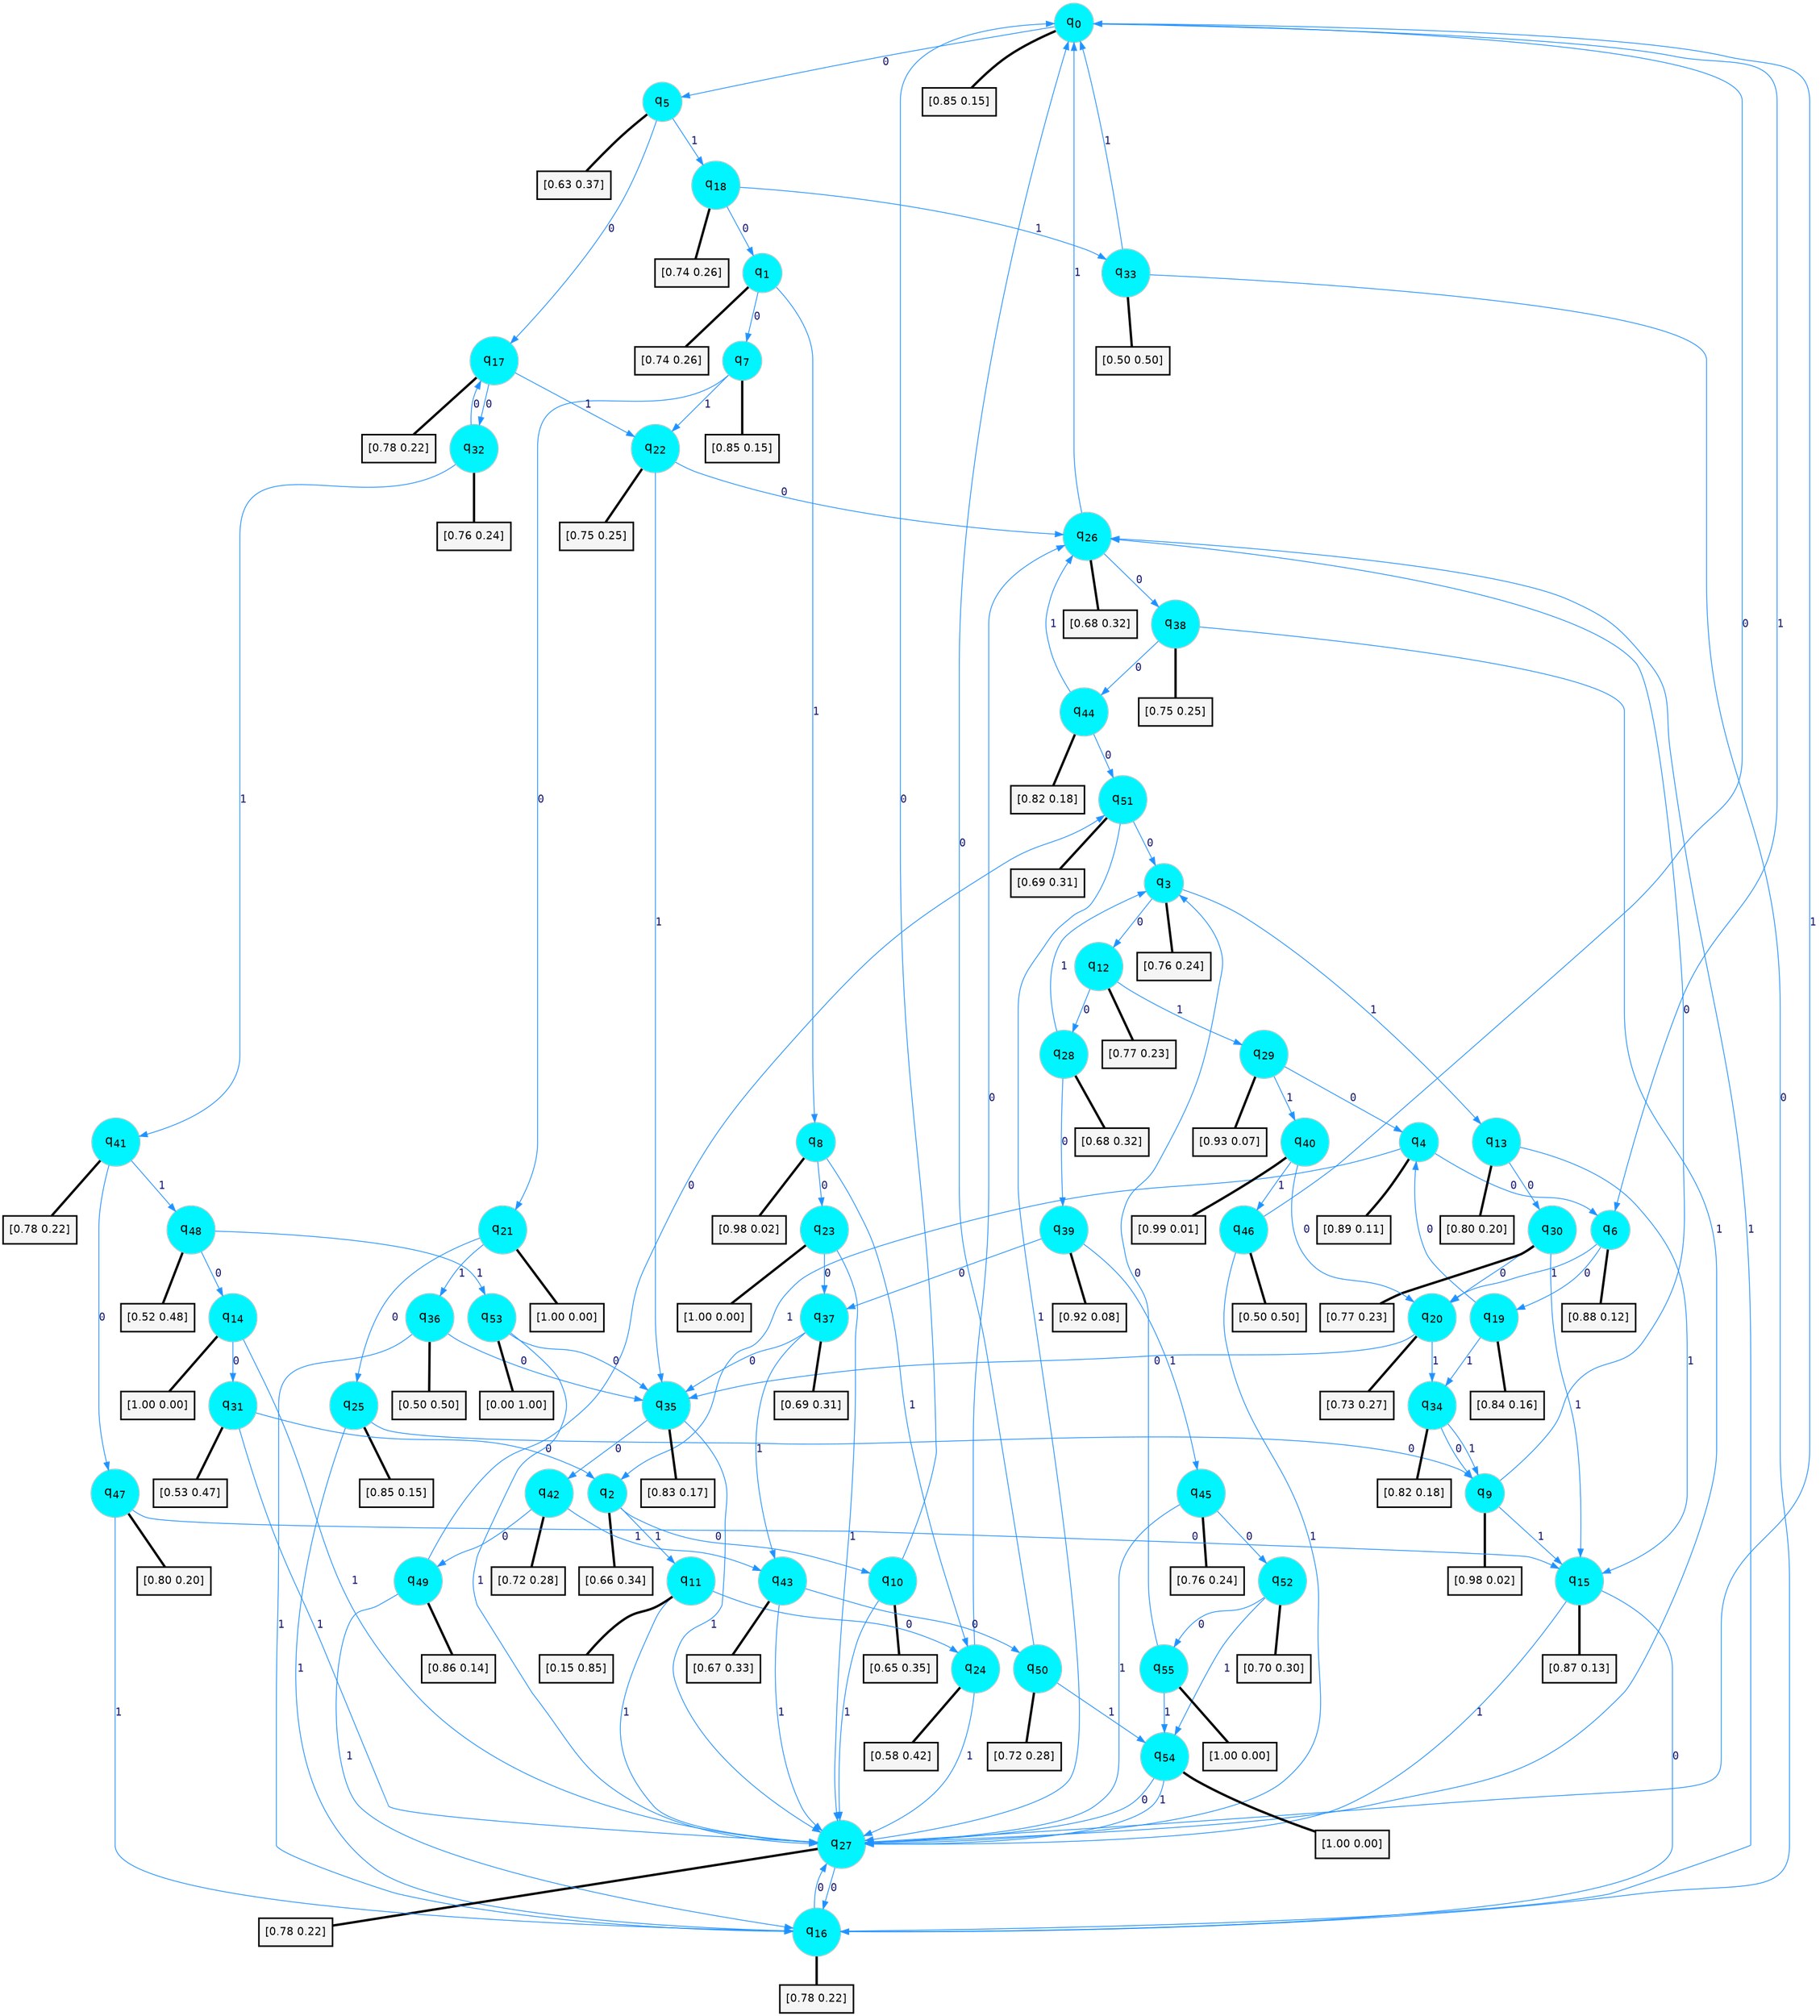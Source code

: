 digraph G {
graph [
bgcolor=transparent, dpi=300, rankdir=TD, size="40,25"];
node [
color=gray, fillcolor=turquoise1, fontcolor=black, fontname=Helvetica, fontsize=16, fontweight=bold, shape=circle, style=filled];
edge [
arrowsize=1, color=dodgerblue1, fontcolor=midnightblue, fontname=courier, fontweight=bold, penwidth=1, style=solid, weight=20];
0[label=<q<SUB>0</SUB>>];
1[label=<q<SUB>1</SUB>>];
2[label=<q<SUB>2</SUB>>];
3[label=<q<SUB>3</SUB>>];
4[label=<q<SUB>4</SUB>>];
5[label=<q<SUB>5</SUB>>];
6[label=<q<SUB>6</SUB>>];
7[label=<q<SUB>7</SUB>>];
8[label=<q<SUB>8</SUB>>];
9[label=<q<SUB>9</SUB>>];
10[label=<q<SUB>10</SUB>>];
11[label=<q<SUB>11</SUB>>];
12[label=<q<SUB>12</SUB>>];
13[label=<q<SUB>13</SUB>>];
14[label=<q<SUB>14</SUB>>];
15[label=<q<SUB>15</SUB>>];
16[label=<q<SUB>16</SUB>>];
17[label=<q<SUB>17</SUB>>];
18[label=<q<SUB>18</SUB>>];
19[label=<q<SUB>19</SUB>>];
20[label=<q<SUB>20</SUB>>];
21[label=<q<SUB>21</SUB>>];
22[label=<q<SUB>22</SUB>>];
23[label=<q<SUB>23</SUB>>];
24[label=<q<SUB>24</SUB>>];
25[label=<q<SUB>25</SUB>>];
26[label=<q<SUB>26</SUB>>];
27[label=<q<SUB>27</SUB>>];
28[label=<q<SUB>28</SUB>>];
29[label=<q<SUB>29</SUB>>];
30[label=<q<SUB>30</SUB>>];
31[label=<q<SUB>31</SUB>>];
32[label=<q<SUB>32</SUB>>];
33[label=<q<SUB>33</SUB>>];
34[label=<q<SUB>34</SUB>>];
35[label=<q<SUB>35</SUB>>];
36[label=<q<SUB>36</SUB>>];
37[label=<q<SUB>37</SUB>>];
38[label=<q<SUB>38</SUB>>];
39[label=<q<SUB>39</SUB>>];
40[label=<q<SUB>40</SUB>>];
41[label=<q<SUB>41</SUB>>];
42[label=<q<SUB>42</SUB>>];
43[label=<q<SUB>43</SUB>>];
44[label=<q<SUB>44</SUB>>];
45[label=<q<SUB>45</SUB>>];
46[label=<q<SUB>46</SUB>>];
47[label=<q<SUB>47</SUB>>];
48[label=<q<SUB>48</SUB>>];
49[label=<q<SUB>49</SUB>>];
50[label=<q<SUB>50</SUB>>];
51[label=<q<SUB>51</SUB>>];
52[label=<q<SUB>52</SUB>>];
53[label=<q<SUB>53</SUB>>];
54[label=<q<SUB>54</SUB>>];
55[label=<q<SUB>55</SUB>>];
56[label="[0.85 0.15]", shape=box,fontcolor=black, fontname=Helvetica, fontsize=14, penwidth=2, fillcolor=whitesmoke,color=black];
57[label="[0.74 0.26]", shape=box,fontcolor=black, fontname=Helvetica, fontsize=14, penwidth=2, fillcolor=whitesmoke,color=black];
58[label="[0.66 0.34]", shape=box,fontcolor=black, fontname=Helvetica, fontsize=14, penwidth=2, fillcolor=whitesmoke,color=black];
59[label="[0.76 0.24]", shape=box,fontcolor=black, fontname=Helvetica, fontsize=14, penwidth=2, fillcolor=whitesmoke,color=black];
60[label="[0.89 0.11]", shape=box,fontcolor=black, fontname=Helvetica, fontsize=14, penwidth=2, fillcolor=whitesmoke,color=black];
61[label="[0.63 0.37]", shape=box,fontcolor=black, fontname=Helvetica, fontsize=14, penwidth=2, fillcolor=whitesmoke,color=black];
62[label="[0.88 0.12]", shape=box,fontcolor=black, fontname=Helvetica, fontsize=14, penwidth=2, fillcolor=whitesmoke,color=black];
63[label="[0.85 0.15]", shape=box,fontcolor=black, fontname=Helvetica, fontsize=14, penwidth=2, fillcolor=whitesmoke,color=black];
64[label="[0.98 0.02]", shape=box,fontcolor=black, fontname=Helvetica, fontsize=14, penwidth=2, fillcolor=whitesmoke,color=black];
65[label="[0.98 0.02]", shape=box,fontcolor=black, fontname=Helvetica, fontsize=14, penwidth=2, fillcolor=whitesmoke,color=black];
66[label="[0.65 0.35]", shape=box,fontcolor=black, fontname=Helvetica, fontsize=14, penwidth=2, fillcolor=whitesmoke,color=black];
67[label="[0.15 0.85]", shape=box,fontcolor=black, fontname=Helvetica, fontsize=14, penwidth=2, fillcolor=whitesmoke,color=black];
68[label="[0.77 0.23]", shape=box,fontcolor=black, fontname=Helvetica, fontsize=14, penwidth=2, fillcolor=whitesmoke,color=black];
69[label="[0.80 0.20]", shape=box,fontcolor=black, fontname=Helvetica, fontsize=14, penwidth=2, fillcolor=whitesmoke,color=black];
70[label="[1.00 0.00]", shape=box,fontcolor=black, fontname=Helvetica, fontsize=14, penwidth=2, fillcolor=whitesmoke,color=black];
71[label="[0.87 0.13]", shape=box,fontcolor=black, fontname=Helvetica, fontsize=14, penwidth=2, fillcolor=whitesmoke,color=black];
72[label="[0.78 0.22]", shape=box,fontcolor=black, fontname=Helvetica, fontsize=14, penwidth=2, fillcolor=whitesmoke,color=black];
73[label="[0.78 0.22]", shape=box,fontcolor=black, fontname=Helvetica, fontsize=14, penwidth=2, fillcolor=whitesmoke,color=black];
74[label="[0.74 0.26]", shape=box,fontcolor=black, fontname=Helvetica, fontsize=14, penwidth=2, fillcolor=whitesmoke,color=black];
75[label="[0.84 0.16]", shape=box,fontcolor=black, fontname=Helvetica, fontsize=14, penwidth=2, fillcolor=whitesmoke,color=black];
76[label="[0.73 0.27]", shape=box,fontcolor=black, fontname=Helvetica, fontsize=14, penwidth=2, fillcolor=whitesmoke,color=black];
77[label="[1.00 0.00]", shape=box,fontcolor=black, fontname=Helvetica, fontsize=14, penwidth=2, fillcolor=whitesmoke,color=black];
78[label="[0.75 0.25]", shape=box,fontcolor=black, fontname=Helvetica, fontsize=14, penwidth=2, fillcolor=whitesmoke,color=black];
79[label="[1.00 0.00]", shape=box,fontcolor=black, fontname=Helvetica, fontsize=14, penwidth=2, fillcolor=whitesmoke,color=black];
80[label="[0.58 0.42]", shape=box,fontcolor=black, fontname=Helvetica, fontsize=14, penwidth=2, fillcolor=whitesmoke,color=black];
81[label="[0.85 0.15]", shape=box,fontcolor=black, fontname=Helvetica, fontsize=14, penwidth=2, fillcolor=whitesmoke,color=black];
82[label="[0.68 0.32]", shape=box,fontcolor=black, fontname=Helvetica, fontsize=14, penwidth=2, fillcolor=whitesmoke,color=black];
83[label="[0.78 0.22]", shape=box,fontcolor=black, fontname=Helvetica, fontsize=14, penwidth=2, fillcolor=whitesmoke,color=black];
84[label="[0.68 0.32]", shape=box,fontcolor=black, fontname=Helvetica, fontsize=14, penwidth=2, fillcolor=whitesmoke,color=black];
85[label="[0.93 0.07]", shape=box,fontcolor=black, fontname=Helvetica, fontsize=14, penwidth=2, fillcolor=whitesmoke,color=black];
86[label="[0.77 0.23]", shape=box,fontcolor=black, fontname=Helvetica, fontsize=14, penwidth=2, fillcolor=whitesmoke,color=black];
87[label="[0.53 0.47]", shape=box,fontcolor=black, fontname=Helvetica, fontsize=14, penwidth=2, fillcolor=whitesmoke,color=black];
88[label="[0.76 0.24]", shape=box,fontcolor=black, fontname=Helvetica, fontsize=14, penwidth=2, fillcolor=whitesmoke,color=black];
89[label="[0.50 0.50]", shape=box,fontcolor=black, fontname=Helvetica, fontsize=14, penwidth=2, fillcolor=whitesmoke,color=black];
90[label="[0.82 0.18]", shape=box,fontcolor=black, fontname=Helvetica, fontsize=14, penwidth=2, fillcolor=whitesmoke,color=black];
91[label="[0.83 0.17]", shape=box,fontcolor=black, fontname=Helvetica, fontsize=14, penwidth=2, fillcolor=whitesmoke,color=black];
92[label="[0.50 0.50]", shape=box,fontcolor=black, fontname=Helvetica, fontsize=14, penwidth=2, fillcolor=whitesmoke,color=black];
93[label="[0.69 0.31]", shape=box,fontcolor=black, fontname=Helvetica, fontsize=14, penwidth=2, fillcolor=whitesmoke,color=black];
94[label="[0.75 0.25]", shape=box,fontcolor=black, fontname=Helvetica, fontsize=14, penwidth=2, fillcolor=whitesmoke,color=black];
95[label="[0.92 0.08]", shape=box,fontcolor=black, fontname=Helvetica, fontsize=14, penwidth=2, fillcolor=whitesmoke,color=black];
96[label="[0.99 0.01]", shape=box,fontcolor=black, fontname=Helvetica, fontsize=14, penwidth=2, fillcolor=whitesmoke,color=black];
97[label="[0.78 0.22]", shape=box,fontcolor=black, fontname=Helvetica, fontsize=14, penwidth=2, fillcolor=whitesmoke,color=black];
98[label="[0.72 0.28]", shape=box,fontcolor=black, fontname=Helvetica, fontsize=14, penwidth=2, fillcolor=whitesmoke,color=black];
99[label="[0.67 0.33]", shape=box,fontcolor=black, fontname=Helvetica, fontsize=14, penwidth=2, fillcolor=whitesmoke,color=black];
100[label="[0.82 0.18]", shape=box,fontcolor=black, fontname=Helvetica, fontsize=14, penwidth=2, fillcolor=whitesmoke,color=black];
101[label="[0.76 0.24]", shape=box,fontcolor=black, fontname=Helvetica, fontsize=14, penwidth=2, fillcolor=whitesmoke,color=black];
102[label="[0.50 0.50]", shape=box,fontcolor=black, fontname=Helvetica, fontsize=14, penwidth=2, fillcolor=whitesmoke,color=black];
103[label="[0.80 0.20]", shape=box,fontcolor=black, fontname=Helvetica, fontsize=14, penwidth=2, fillcolor=whitesmoke,color=black];
104[label="[0.52 0.48]", shape=box,fontcolor=black, fontname=Helvetica, fontsize=14, penwidth=2, fillcolor=whitesmoke,color=black];
105[label="[0.86 0.14]", shape=box,fontcolor=black, fontname=Helvetica, fontsize=14, penwidth=2, fillcolor=whitesmoke,color=black];
106[label="[0.72 0.28]", shape=box,fontcolor=black, fontname=Helvetica, fontsize=14, penwidth=2, fillcolor=whitesmoke,color=black];
107[label="[0.69 0.31]", shape=box,fontcolor=black, fontname=Helvetica, fontsize=14, penwidth=2, fillcolor=whitesmoke,color=black];
108[label="[0.70 0.30]", shape=box,fontcolor=black, fontname=Helvetica, fontsize=14, penwidth=2, fillcolor=whitesmoke,color=black];
109[label="[0.00 1.00]", shape=box,fontcolor=black, fontname=Helvetica, fontsize=14, penwidth=2, fillcolor=whitesmoke,color=black];
110[label="[1.00 0.00]", shape=box,fontcolor=black, fontname=Helvetica, fontsize=14, penwidth=2, fillcolor=whitesmoke,color=black];
111[label="[1.00 0.00]", shape=box,fontcolor=black, fontname=Helvetica, fontsize=14, penwidth=2, fillcolor=whitesmoke,color=black];
0->5 [label=0];
0->6 [label=1];
0->56 [arrowhead=none, penwidth=3,color=black];
1->7 [label=0];
1->8 [label=1];
1->57 [arrowhead=none, penwidth=3,color=black];
2->10 [label=0];
2->11 [label=1];
2->58 [arrowhead=none, penwidth=3,color=black];
3->12 [label=0];
3->13 [label=1];
3->59 [arrowhead=none, penwidth=3,color=black];
4->6 [label=0];
4->2 [label=1];
4->60 [arrowhead=none, penwidth=3,color=black];
5->17 [label=0];
5->18 [label=1];
5->61 [arrowhead=none, penwidth=3,color=black];
6->19 [label=0];
6->20 [label=1];
6->62 [arrowhead=none, penwidth=3,color=black];
7->21 [label=0];
7->22 [label=1];
7->63 [arrowhead=none, penwidth=3,color=black];
8->23 [label=0];
8->24 [label=1];
8->64 [arrowhead=none, penwidth=3,color=black];
9->26 [label=0];
9->15 [label=1];
9->65 [arrowhead=none, penwidth=3,color=black];
10->0 [label=0];
10->27 [label=1];
10->66 [arrowhead=none, penwidth=3,color=black];
11->24 [label=0];
11->27 [label=1];
11->67 [arrowhead=none, penwidth=3,color=black];
12->28 [label=0];
12->29 [label=1];
12->68 [arrowhead=none, penwidth=3,color=black];
13->30 [label=0];
13->15 [label=1];
13->69 [arrowhead=none, penwidth=3,color=black];
14->31 [label=0];
14->27 [label=1];
14->70 [arrowhead=none, penwidth=3,color=black];
15->16 [label=0];
15->27 [label=1];
15->71 [arrowhead=none, penwidth=3,color=black];
16->27 [label=0];
16->26 [label=1];
16->72 [arrowhead=none, penwidth=3,color=black];
17->32 [label=0];
17->22 [label=1];
17->73 [arrowhead=none, penwidth=3,color=black];
18->1 [label=0];
18->33 [label=1];
18->74 [arrowhead=none, penwidth=3,color=black];
19->4 [label=0];
19->34 [label=1];
19->75 [arrowhead=none, penwidth=3,color=black];
20->35 [label=0];
20->34 [label=1];
20->76 [arrowhead=none, penwidth=3,color=black];
21->25 [label=0];
21->36 [label=1];
21->77 [arrowhead=none, penwidth=3,color=black];
22->26 [label=0];
22->35 [label=1];
22->78 [arrowhead=none, penwidth=3,color=black];
23->37 [label=0];
23->27 [label=1];
23->79 [arrowhead=none, penwidth=3,color=black];
24->26 [label=0];
24->27 [label=1];
24->80 [arrowhead=none, penwidth=3,color=black];
25->9 [label=0];
25->16 [label=1];
25->81 [arrowhead=none, penwidth=3,color=black];
26->38 [label=0];
26->0 [label=1];
26->82 [arrowhead=none, penwidth=3,color=black];
27->16 [label=0];
27->0 [label=1];
27->83 [arrowhead=none, penwidth=3,color=black];
28->39 [label=0];
28->3 [label=1];
28->84 [arrowhead=none, penwidth=3,color=black];
29->4 [label=0];
29->40 [label=1];
29->85 [arrowhead=none, penwidth=3,color=black];
30->20 [label=0];
30->15 [label=1];
30->86 [arrowhead=none, penwidth=3,color=black];
31->2 [label=0];
31->27 [label=1];
31->87 [arrowhead=none, penwidth=3,color=black];
32->17 [label=0];
32->41 [label=1];
32->88 [arrowhead=none, penwidth=3,color=black];
33->16 [label=0];
33->0 [label=1];
33->89 [arrowhead=none, penwidth=3,color=black];
34->9 [label=0];
34->9 [label=1];
34->90 [arrowhead=none, penwidth=3,color=black];
35->42 [label=0];
35->27 [label=1];
35->91 [arrowhead=none, penwidth=3,color=black];
36->35 [label=0];
36->16 [label=1];
36->92 [arrowhead=none, penwidth=3,color=black];
37->35 [label=0];
37->43 [label=1];
37->93 [arrowhead=none, penwidth=3,color=black];
38->44 [label=0];
38->27 [label=1];
38->94 [arrowhead=none, penwidth=3,color=black];
39->37 [label=0];
39->45 [label=1];
39->95 [arrowhead=none, penwidth=3,color=black];
40->20 [label=0];
40->46 [label=1];
40->96 [arrowhead=none, penwidth=3,color=black];
41->47 [label=0];
41->48 [label=1];
41->97 [arrowhead=none, penwidth=3,color=black];
42->49 [label=0];
42->43 [label=1];
42->98 [arrowhead=none, penwidth=3,color=black];
43->50 [label=0];
43->27 [label=1];
43->99 [arrowhead=none, penwidth=3,color=black];
44->51 [label=0];
44->26 [label=1];
44->100 [arrowhead=none, penwidth=3,color=black];
45->52 [label=0];
45->27 [label=1];
45->101 [arrowhead=none, penwidth=3,color=black];
46->0 [label=0];
46->27 [label=1];
46->102 [arrowhead=none, penwidth=3,color=black];
47->15 [label=0];
47->16 [label=1];
47->103 [arrowhead=none, penwidth=3,color=black];
48->14 [label=0];
48->53 [label=1];
48->104 [arrowhead=none, penwidth=3,color=black];
49->51 [label=0];
49->16 [label=1];
49->105 [arrowhead=none, penwidth=3,color=black];
50->0 [label=0];
50->54 [label=1];
50->106 [arrowhead=none, penwidth=3,color=black];
51->3 [label=0];
51->27 [label=1];
51->107 [arrowhead=none, penwidth=3,color=black];
52->55 [label=0];
52->54 [label=1];
52->108 [arrowhead=none, penwidth=3,color=black];
53->35 [label=0];
53->27 [label=1];
53->109 [arrowhead=none, penwidth=3,color=black];
54->27 [label=0];
54->27 [label=1];
54->110 [arrowhead=none, penwidth=3,color=black];
55->3 [label=0];
55->54 [label=1];
55->111 [arrowhead=none, penwidth=3,color=black];
}
